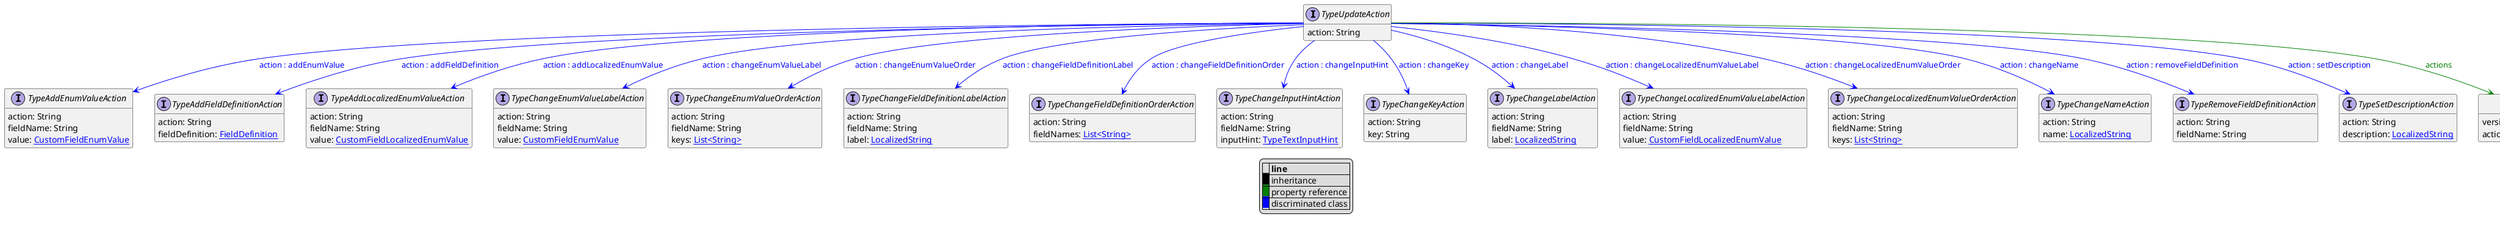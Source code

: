 @startuml

hide empty fields
hide empty methods
legend
|= |= line |
|<back:black>   </back>| inheritance |
|<back:green>   </back>| property reference |
|<back:blue>   </back>| discriminated class |
endlegend
interface TypeUpdateAction [[TypeUpdateAction.svg]]  {
    action: String
}


interface TypeAddEnumValueAction [[TypeAddEnumValueAction.svg]]  {
    action: String
    fieldName: String
    value: [[CustomFieldEnumValue.svg CustomFieldEnumValue]]
}
interface TypeAddFieldDefinitionAction [[TypeAddFieldDefinitionAction.svg]]  {
    action: String
    fieldDefinition: [[FieldDefinition.svg FieldDefinition]]
}
interface TypeAddLocalizedEnumValueAction [[TypeAddLocalizedEnumValueAction.svg]]  {
    action: String
    fieldName: String
    value: [[CustomFieldLocalizedEnumValue.svg CustomFieldLocalizedEnumValue]]
}
interface TypeChangeEnumValueLabelAction [[TypeChangeEnumValueLabelAction.svg]]  {
    action: String
    fieldName: String
    value: [[CustomFieldEnumValue.svg CustomFieldEnumValue]]
}
interface TypeChangeEnumValueOrderAction [[TypeChangeEnumValueOrderAction.svg]]  {
    action: String
    fieldName: String
    keys: [[String.svg List<String>]]
}
interface TypeChangeFieldDefinitionLabelAction [[TypeChangeFieldDefinitionLabelAction.svg]]  {
    action: String
    fieldName: String
    label: [[LocalizedString.svg LocalizedString]]
}
interface TypeChangeFieldDefinitionOrderAction [[TypeChangeFieldDefinitionOrderAction.svg]]  {
    action: String
    fieldNames: [[String.svg List<String>]]
}
interface TypeChangeInputHintAction [[TypeChangeInputHintAction.svg]]  {
    action: String
    fieldName: String
    inputHint: [[TypeTextInputHint.svg TypeTextInputHint]]
}
interface TypeChangeKeyAction [[TypeChangeKeyAction.svg]]  {
    action: String
    key: String
}
interface TypeChangeLabelAction [[TypeChangeLabelAction.svg]]  {
    action: String
    fieldName: String
    label: [[LocalizedString.svg LocalizedString]]
}
interface TypeChangeLocalizedEnumValueLabelAction [[TypeChangeLocalizedEnumValueLabelAction.svg]]  {
    action: String
    fieldName: String
    value: [[CustomFieldLocalizedEnumValue.svg CustomFieldLocalizedEnumValue]]
}
interface TypeChangeLocalizedEnumValueOrderAction [[TypeChangeLocalizedEnumValueOrderAction.svg]]  {
    action: String
    fieldName: String
    keys: [[String.svg List<String>]]
}
interface TypeChangeNameAction [[TypeChangeNameAction.svg]]  {
    action: String
    name: [[LocalizedString.svg LocalizedString]]
}
interface TypeRemoveFieldDefinitionAction [[TypeRemoveFieldDefinitionAction.svg]]  {
    action: String
    fieldName: String
}
interface TypeSetDescriptionAction [[TypeSetDescriptionAction.svg]]  {
    action: String
    description: [[LocalizedString.svg LocalizedString]]
}
interface TypeUpdate [[TypeUpdate.svg]]  {
    version: Long
    actions: [[TypeUpdateAction.svg List<TypeUpdateAction>]]
}
TypeUpdateAction --> TypeAddEnumValueAction #blue;text:blue : "action : addEnumValue"
TypeUpdateAction --> TypeAddFieldDefinitionAction #blue;text:blue : "action : addFieldDefinition"
TypeUpdateAction --> TypeAddLocalizedEnumValueAction #blue;text:blue : "action : addLocalizedEnumValue"
TypeUpdateAction --> TypeChangeEnumValueLabelAction #blue;text:blue : "action : changeEnumValueLabel"
TypeUpdateAction --> TypeChangeEnumValueOrderAction #blue;text:blue : "action : changeEnumValueOrder"
TypeUpdateAction --> TypeChangeFieldDefinitionLabelAction #blue;text:blue : "action : changeFieldDefinitionLabel"
TypeUpdateAction --> TypeChangeFieldDefinitionOrderAction #blue;text:blue : "action : changeFieldDefinitionOrder"
TypeUpdateAction --> TypeChangeInputHintAction #blue;text:blue : "action : changeInputHint"
TypeUpdateAction --> TypeChangeKeyAction #blue;text:blue : "action : changeKey"
TypeUpdateAction --> TypeChangeLabelAction #blue;text:blue : "action : changeLabel"
TypeUpdateAction --> TypeChangeLocalizedEnumValueLabelAction #blue;text:blue : "action : changeLocalizedEnumValueLabel"
TypeUpdateAction --> TypeChangeLocalizedEnumValueOrderAction #blue;text:blue : "action : changeLocalizedEnumValueOrder"
TypeUpdateAction --> TypeChangeNameAction #blue;text:blue : "action : changeName"
TypeUpdateAction --> TypeRemoveFieldDefinitionAction #blue;text:blue : "action : removeFieldDefinition"
TypeUpdateAction --> TypeSetDescriptionAction #blue;text:blue : "action : setDescription"
TypeUpdateAction --> TypeUpdate #green;text:green : "actions"
@enduml
